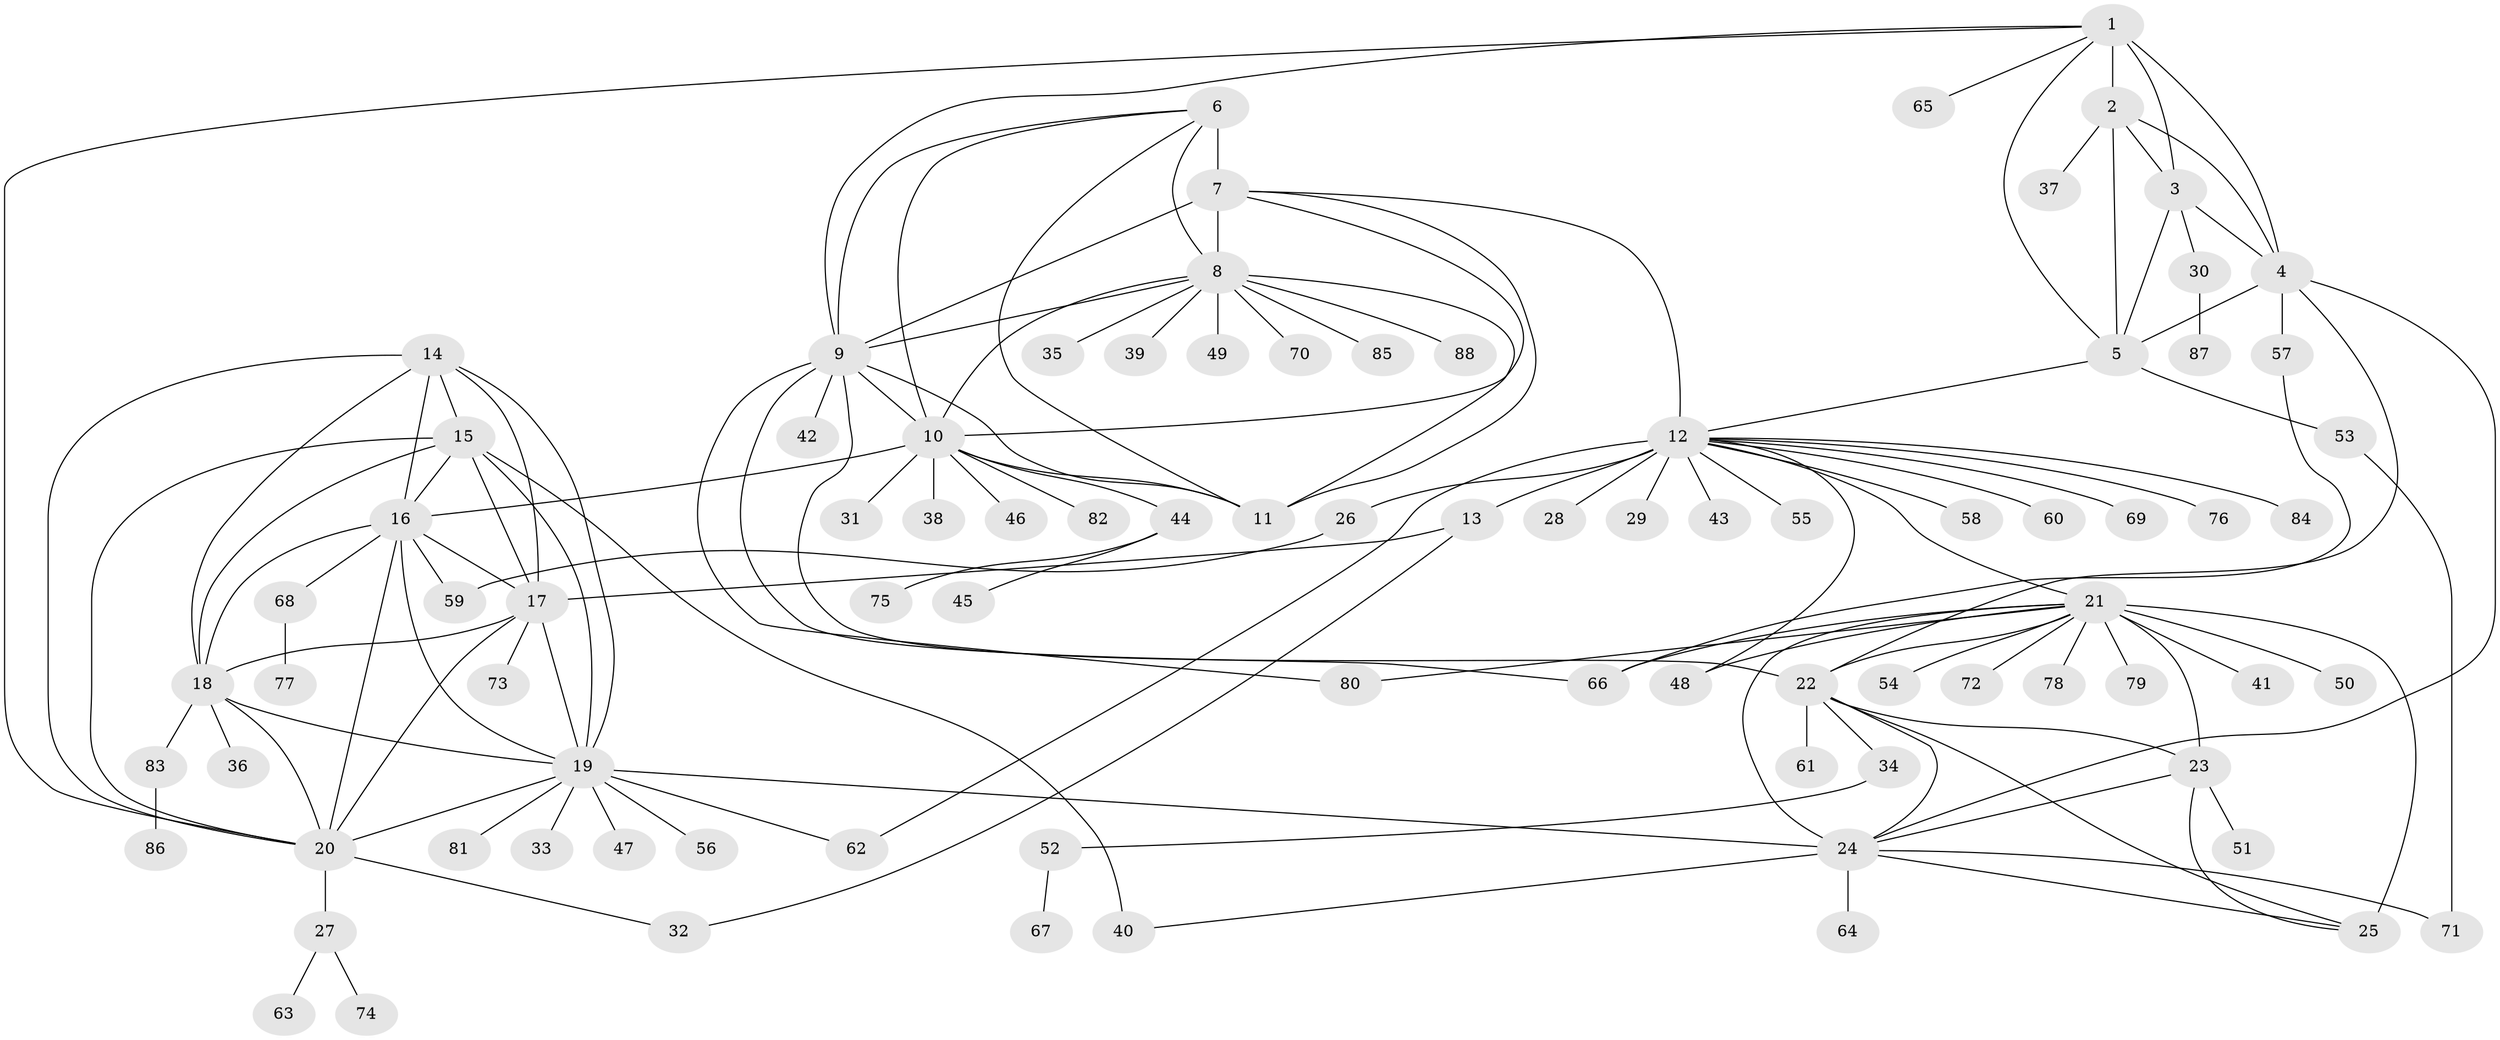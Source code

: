 // original degree distribution, {10: 0.027586206896551724, 9: 0.041379310344827586, 8: 0.020689655172413793, 13: 0.034482758620689655, 7: 0.04827586206896552, 11: 0.027586206896551724, 6: 0.020689655172413793, 12: 0.013793103448275862, 14: 0.006896551724137931, 2: 0.12413793103448276, 3: 0.034482758620689655, 1: 0.6}
// Generated by graph-tools (version 1.1) at 2025/52/03/04/25 22:52:14]
// undirected, 88 vertices, 140 edges
graph export_dot {
  node [color=gray90,style=filled];
  1;
  2;
  3;
  4;
  5;
  6;
  7;
  8;
  9;
  10;
  11;
  12;
  13;
  14;
  15;
  16;
  17;
  18;
  19;
  20;
  21;
  22;
  23;
  24;
  25;
  26;
  27;
  28;
  29;
  30;
  31;
  32;
  33;
  34;
  35;
  36;
  37;
  38;
  39;
  40;
  41;
  42;
  43;
  44;
  45;
  46;
  47;
  48;
  49;
  50;
  51;
  52;
  53;
  54;
  55;
  56;
  57;
  58;
  59;
  60;
  61;
  62;
  63;
  64;
  65;
  66;
  67;
  68;
  69;
  70;
  71;
  72;
  73;
  74;
  75;
  76;
  77;
  78;
  79;
  80;
  81;
  82;
  83;
  84;
  85;
  86;
  87;
  88;
  1 -- 2 [weight=1.0];
  1 -- 3 [weight=1.0];
  1 -- 4 [weight=3.0];
  1 -- 5 [weight=1.0];
  1 -- 9 [weight=1.0];
  1 -- 20 [weight=1.0];
  1 -- 65 [weight=1.0];
  2 -- 3 [weight=1.0];
  2 -- 4 [weight=3.0];
  2 -- 5 [weight=1.0];
  2 -- 37 [weight=2.0];
  3 -- 4 [weight=3.0];
  3 -- 5 [weight=1.0];
  3 -- 30 [weight=1.0];
  4 -- 5 [weight=3.0];
  4 -- 22 [weight=1.0];
  4 -- 24 [weight=1.0];
  4 -- 57 [weight=7.0];
  5 -- 12 [weight=1.0];
  5 -- 53 [weight=1.0];
  6 -- 7 [weight=5.0];
  6 -- 8 [weight=1.0];
  6 -- 9 [weight=1.0];
  6 -- 10 [weight=1.0];
  6 -- 11 [weight=1.0];
  7 -- 8 [weight=2.0];
  7 -- 9 [weight=2.0];
  7 -- 10 [weight=2.0];
  7 -- 11 [weight=2.0];
  7 -- 12 [weight=1.0];
  8 -- 9 [weight=1.0];
  8 -- 10 [weight=1.0];
  8 -- 11 [weight=1.0];
  8 -- 35 [weight=1.0];
  8 -- 39 [weight=1.0];
  8 -- 49 [weight=1.0];
  8 -- 70 [weight=1.0];
  8 -- 85 [weight=1.0];
  8 -- 88 [weight=1.0];
  9 -- 10 [weight=1.0];
  9 -- 11 [weight=1.0];
  9 -- 22 [weight=1.0];
  9 -- 42 [weight=1.0];
  9 -- 66 [weight=1.0];
  9 -- 80 [weight=1.0];
  10 -- 11 [weight=1.0];
  10 -- 16 [weight=1.0];
  10 -- 31 [weight=1.0];
  10 -- 38 [weight=1.0];
  10 -- 44 [weight=1.0];
  10 -- 46 [weight=1.0];
  10 -- 82 [weight=1.0];
  12 -- 13 [weight=6.0];
  12 -- 21 [weight=1.0];
  12 -- 26 [weight=1.0];
  12 -- 28 [weight=1.0];
  12 -- 29 [weight=1.0];
  12 -- 43 [weight=1.0];
  12 -- 48 [weight=1.0];
  12 -- 55 [weight=1.0];
  12 -- 58 [weight=1.0];
  12 -- 60 [weight=1.0];
  12 -- 62 [weight=1.0];
  12 -- 69 [weight=1.0];
  12 -- 76 [weight=1.0];
  12 -- 84 [weight=1.0];
  13 -- 17 [weight=1.0];
  13 -- 32 [weight=1.0];
  14 -- 15 [weight=1.0];
  14 -- 16 [weight=1.0];
  14 -- 17 [weight=1.0];
  14 -- 18 [weight=1.0];
  14 -- 19 [weight=1.0];
  14 -- 20 [weight=1.0];
  15 -- 16 [weight=1.0];
  15 -- 17 [weight=1.0];
  15 -- 18 [weight=1.0];
  15 -- 19 [weight=1.0];
  15 -- 20 [weight=1.0];
  15 -- 40 [weight=2.0];
  16 -- 17 [weight=1.0];
  16 -- 18 [weight=1.0];
  16 -- 19 [weight=1.0];
  16 -- 20 [weight=1.0];
  16 -- 59 [weight=1.0];
  16 -- 68 [weight=1.0];
  17 -- 18 [weight=1.0];
  17 -- 19 [weight=1.0];
  17 -- 20 [weight=1.0];
  17 -- 73 [weight=1.0];
  18 -- 19 [weight=1.0];
  18 -- 20 [weight=1.0];
  18 -- 36 [weight=1.0];
  18 -- 83 [weight=1.0];
  19 -- 20 [weight=1.0];
  19 -- 24 [weight=1.0];
  19 -- 33 [weight=1.0];
  19 -- 47 [weight=1.0];
  19 -- 56 [weight=1.0];
  19 -- 62 [weight=1.0];
  19 -- 81 [weight=1.0];
  20 -- 27 [weight=1.0];
  20 -- 32 [weight=1.0];
  21 -- 22 [weight=3.0];
  21 -- 23 [weight=3.0];
  21 -- 24 [weight=3.0];
  21 -- 25 [weight=4.0];
  21 -- 41 [weight=1.0];
  21 -- 48 [weight=1.0];
  21 -- 50 [weight=1.0];
  21 -- 54 [weight=1.0];
  21 -- 66 [weight=1.0];
  21 -- 72 [weight=1.0];
  21 -- 78 [weight=1.0];
  21 -- 79 [weight=1.0];
  21 -- 80 [weight=1.0];
  22 -- 23 [weight=1.0];
  22 -- 24 [weight=1.0];
  22 -- 25 [weight=1.0];
  22 -- 34 [weight=1.0];
  22 -- 61 [weight=1.0];
  23 -- 24 [weight=1.0];
  23 -- 25 [weight=1.0];
  23 -- 51 [weight=4.0];
  24 -- 25 [weight=1.0];
  24 -- 40 [weight=1.0];
  24 -- 64 [weight=1.0];
  24 -- 71 [weight=1.0];
  26 -- 59 [weight=1.0];
  27 -- 63 [weight=1.0];
  27 -- 74 [weight=1.0];
  30 -- 87 [weight=1.0];
  34 -- 52 [weight=1.0];
  44 -- 45 [weight=1.0];
  44 -- 75 [weight=1.0];
  52 -- 67 [weight=1.0];
  53 -- 71 [weight=1.0];
  57 -- 66 [weight=1.0];
  68 -- 77 [weight=1.0];
  83 -- 86 [weight=1.0];
}
